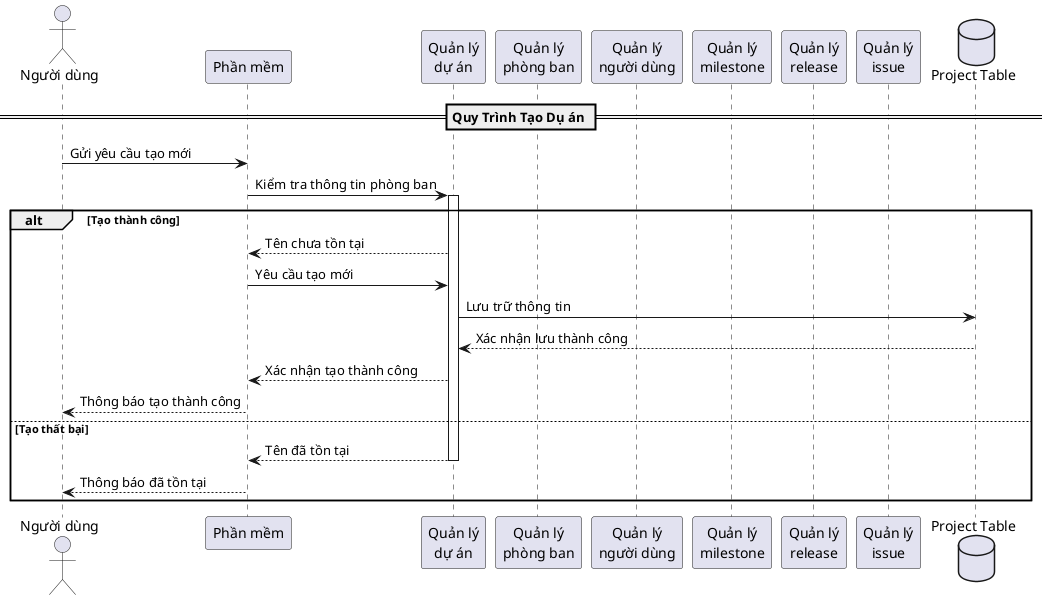 @startuml
actor "Người dùng" as nd
participant "Phần mềm" as pm
participant "Quản lý\ndự án" as qlda
participant "Quản lý\nphòng ban" as qlpb
participant "Quản lý\nngười dùng" as qlnd
participant "Quản lý\nmilestone" as qlms
participant "Quản lý\nrelease" as qlrl
participant "Quản lý\nissue" as qlis
database "Project Table" as dbp

== Quy Trình Tạo Dụ án ==
nd -> pm : Gửi yêu cầu tạo mới
pm -> qlda : Kiểm tra thông tin phòng ban
activate qlda
alt Tạo thành công
qlda --> pm : Tên chưa tồn tại
pm -> qlda : Yêu cầu tạo mới
qlda -> dbp : Lưu trữ thông tin
dbp --> qlda : Xác nhận lưu thành công
qlda --> pm : Xác nhận tạo thành công
pm --> nd : Thông báo tạo thành công
else Tạo thất bại
qlda --> pm : Tên đã tồn tại
deactivate qlda
pm --> nd : Thông báo đã tồn tại
end
@enduml